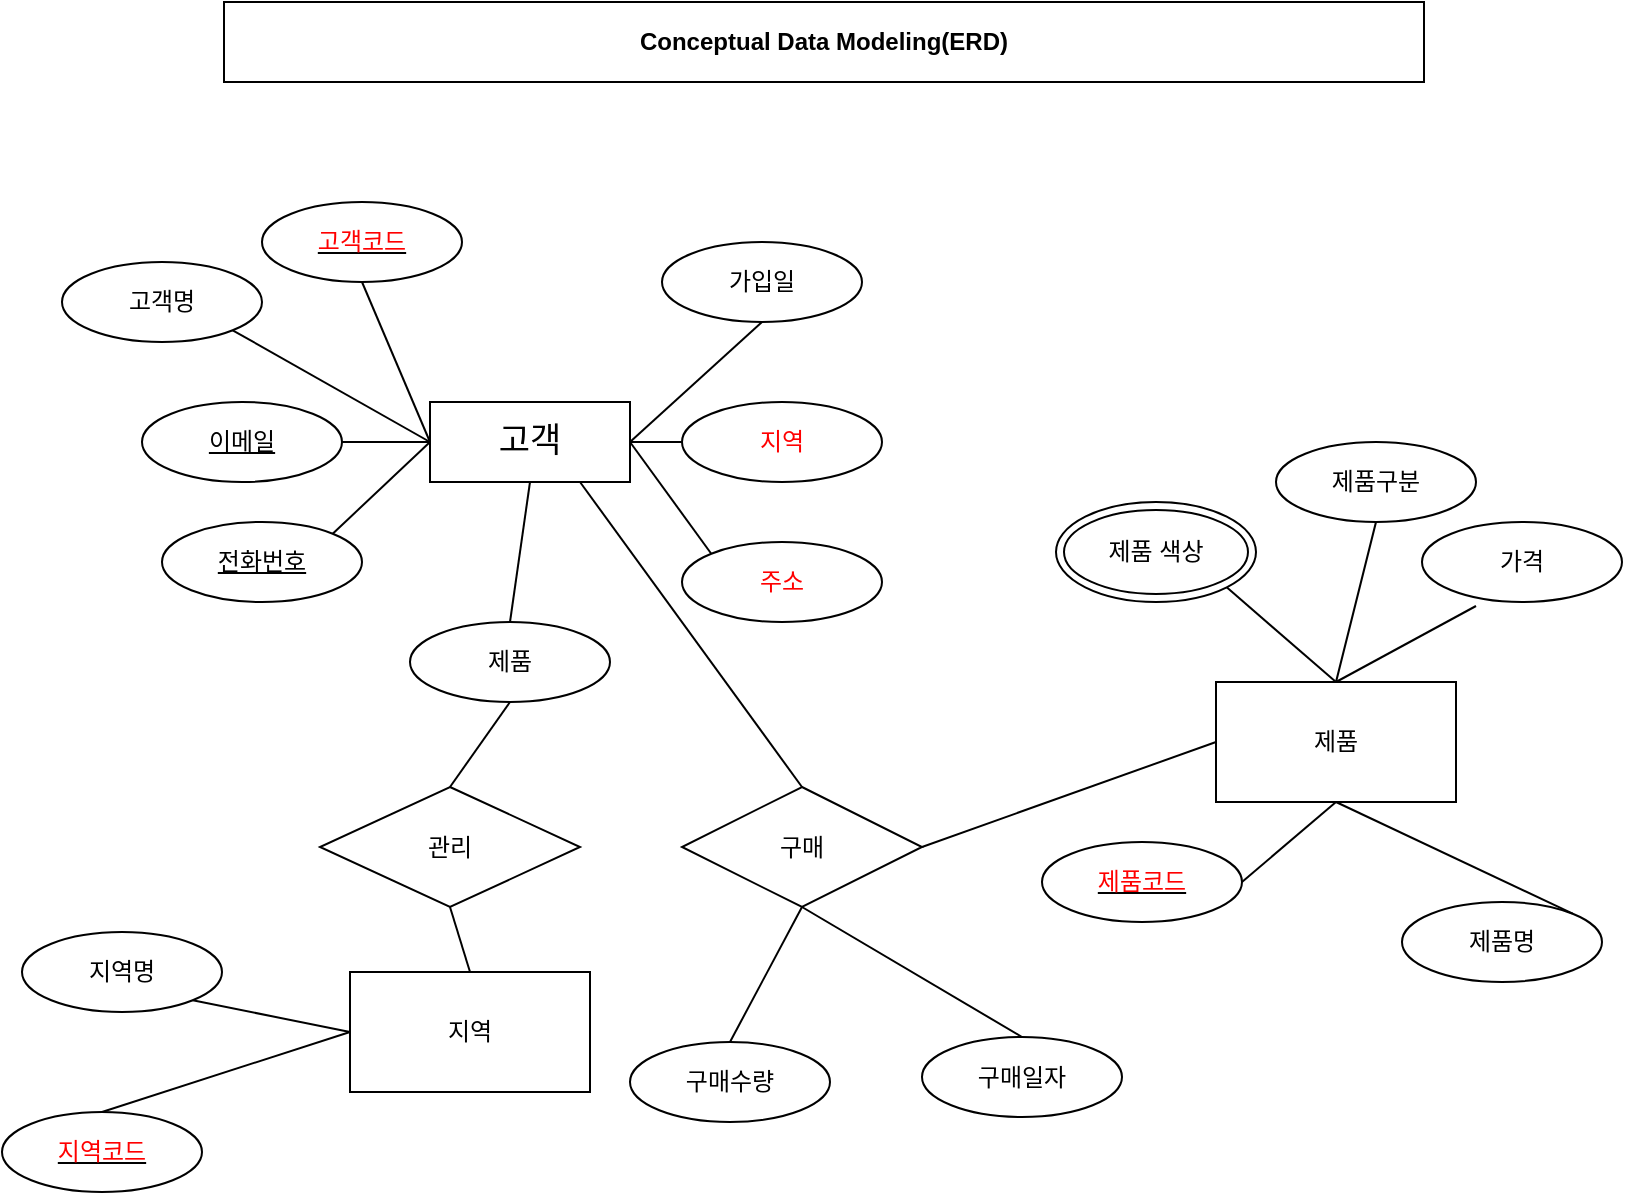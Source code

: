 <mxfile version="21.6.5" type="github">
  <diagram name="페이지-1" id="DJlJw3ba4W9c090EWL38">
    <mxGraphModel dx="1434" dy="790" grid="1" gridSize="10" guides="1" tooltips="1" connect="1" arrows="1" fold="1" page="1" pageScale="1" pageWidth="827" pageHeight="1169" math="0" shadow="0">
      <root>
        <mxCell id="0" />
        <mxCell id="1" parent="0" />
        <mxCell id="xmBi137M7VIic2m-wSm--1" value="고객" style="whiteSpace=wrap;html=1;align=center;fontSize=17;" parent="1" vertex="1">
          <mxGeometry x="223" y="260" width="100" height="40" as="geometry" />
        </mxCell>
        <mxCell id="xmBi137M7VIic2m-wSm--2" value="고객명" style="ellipse;whiteSpace=wrap;html=1;align=center;" parent="1" vertex="1">
          <mxGeometry x="39" y="190" width="100" height="40" as="geometry" />
        </mxCell>
        <mxCell id="xmBi137M7VIic2m-wSm--3" value="" style="endArrow=none;html=1;rounded=0;entryX=0;entryY=0.5;entryDx=0;entryDy=0;exitX=1;exitY=1;exitDx=0;exitDy=0;" parent="1" source="xmBi137M7VIic2m-wSm--2" target="xmBi137M7VIic2m-wSm--1" edge="1">
          <mxGeometry relative="1" as="geometry">
            <mxPoint x="223" y="220" as="sourcePoint" />
            <mxPoint x="349" y="220" as="targetPoint" />
          </mxGeometry>
        </mxCell>
        <mxCell id="xmBi137M7VIic2m-wSm--4" value="&lt;u&gt;전화번호&lt;/u&gt;" style="ellipse;whiteSpace=wrap;html=1;align=center;" parent="1" vertex="1">
          <mxGeometry x="89" y="320" width="100" height="40" as="geometry" />
        </mxCell>
        <mxCell id="xmBi137M7VIic2m-wSm--5" value="가입일" style="ellipse;whiteSpace=wrap;html=1;align=center;" parent="1" vertex="1">
          <mxGeometry x="339" y="180" width="100" height="40" as="geometry" />
        </mxCell>
        <mxCell id="xmBi137M7VIic2m-wSm--6" value="&lt;font color=&quot;#ff0000&quot;&gt;주소&lt;/font&gt;" style="ellipse;whiteSpace=wrap;html=1;align=center;" parent="1" vertex="1">
          <mxGeometry x="349" y="330" width="100" height="40" as="geometry" />
        </mxCell>
        <mxCell id="xmBi137M7VIic2m-wSm--7" value="&lt;u&gt;이메일&lt;/u&gt;" style="ellipse;whiteSpace=wrap;html=1;align=center;" parent="1" vertex="1">
          <mxGeometry x="79" y="260" width="100" height="40" as="geometry" />
        </mxCell>
        <mxCell id="xmBi137M7VIic2m-wSm--8" value="&lt;font color=&quot;#ff0000&quot;&gt;지역&lt;/font&gt;" style="ellipse;whiteSpace=wrap;html=1;align=center;" parent="1" vertex="1">
          <mxGeometry x="349" y="260" width="100" height="40" as="geometry" />
        </mxCell>
        <mxCell id="xmBi137M7VIic2m-wSm--9" value="" style="endArrow=none;html=1;rounded=0;entryX=0.5;entryY=1;entryDx=0;entryDy=0;exitX=1;exitY=0.5;exitDx=0;exitDy=0;" parent="1" source="xmBi137M7VIic2m-wSm--1" edge="1" target="xmBi137M7VIic2m-wSm--5">
          <mxGeometry relative="1" as="geometry">
            <mxPoint x="339" y="240" as="sourcePoint" />
            <mxPoint x="339" y="200" as="targetPoint" />
          </mxGeometry>
        </mxCell>
        <mxCell id="xmBi137M7VIic2m-wSm--10" value="" style="endArrow=none;html=1;rounded=0;entryX=0;entryY=0.5;entryDx=0;entryDy=0;exitX=1;exitY=0.5;exitDx=0;exitDy=0;" parent="1" source="xmBi137M7VIic2m-wSm--1" target="xmBi137M7VIic2m-wSm--8" edge="1">
          <mxGeometry relative="1" as="geometry">
            <mxPoint x="349" y="380" as="sourcePoint" />
            <mxPoint x="509" y="380" as="targetPoint" />
          </mxGeometry>
        </mxCell>
        <mxCell id="xmBi137M7VIic2m-wSm--11" value="" style="endArrow=none;html=1;rounded=0;entryX=0;entryY=0;entryDx=0;entryDy=0;exitX=1;exitY=0.5;exitDx=0;exitDy=0;" parent="1" source="xmBi137M7VIic2m-wSm--1" target="xmBi137M7VIic2m-wSm--6" edge="1">
          <mxGeometry relative="1" as="geometry">
            <mxPoint x="359" y="390" as="sourcePoint" />
            <mxPoint x="519" y="390" as="targetPoint" />
          </mxGeometry>
        </mxCell>
        <mxCell id="xmBi137M7VIic2m-wSm--12" value="" style="endArrow=none;html=1;rounded=0;entryX=1;entryY=0.5;entryDx=0;entryDy=0;exitX=0;exitY=0.5;exitDx=0;exitDy=0;" parent="1" source="xmBi137M7VIic2m-wSm--1" target="xmBi137M7VIic2m-wSm--7" edge="1">
          <mxGeometry relative="1" as="geometry">
            <mxPoint x="369" y="400" as="sourcePoint" />
            <mxPoint x="529" y="400" as="targetPoint" />
          </mxGeometry>
        </mxCell>
        <mxCell id="xmBi137M7VIic2m-wSm--13" value="" style="endArrow=none;html=1;rounded=0;entryX=1;entryY=0;entryDx=0;entryDy=0;exitX=0;exitY=0.5;exitDx=0;exitDy=0;" parent="1" source="xmBi137M7VIic2m-wSm--1" target="xmBi137M7VIic2m-wSm--4" edge="1">
          <mxGeometry relative="1" as="geometry">
            <mxPoint x="379" y="410" as="sourcePoint" />
            <mxPoint x="539" y="410" as="targetPoint" />
          </mxGeometry>
        </mxCell>
        <mxCell id="xmBi137M7VIic2m-wSm--15" value="&lt;u&gt;&lt;font color=&quot;#ff0000&quot;&gt;고객코드&lt;/font&gt;&lt;/u&gt;" style="ellipse;whiteSpace=wrap;html=1;align=center;" parent="1" vertex="1">
          <mxGeometry x="139" y="160" width="100" height="40" as="geometry" />
        </mxCell>
        <mxCell id="xmBi137M7VIic2m-wSm--16" value="" style="endArrow=none;html=1;rounded=0;entryX=0;entryY=0.5;entryDx=0;entryDy=0;exitX=0.5;exitY=1;exitDx=0;exitDy=0;" parent="1" source="xmBi137M7VIic2m-wSm--15" target="xmBi137M7VIic2m-wSm--1" edge="1">
          <mxGeometry relative="1" as="geometry">
            <mxPoint x="283" y="310" as="sourcePoint" />
            <mxPoint x="279" y="340" as="targetPoint" />
          </mxGeometry>
        </mxCell>
        <mxCell id="OG1qePGZED4VB9lqvmTR-2" value="제품" style="ellipse;whiteSpace=wrap;html=1;align=center;" vertex="1" parent="1">
          <mxGeometry x="213" y="370" width="100" height="40" as="geometry" />
        </mxCell>
        <mxCell id="OG1qePGZED4VB9lqvmTR-3" value="" style="endArrow=none;html=1;rounded=0;entryX=0.5;entryY=0;entryDx=0;entryDy=0;exitX=0.5;exitY=1;exitDx=0;exitDy=0;" edge="1" parent="1" source="xmBi137M7VIic2m-wSm--1" target="OG1qePGZED4VB9lqvmTR-2">
          <mxGeometry relative="1" as="geometry">
            <mxPoint x="233" y="310" as="sourcePoint" />
            <mxPoint x="184" y="336" as="targetPoint" />
          </mxGeometry>
        </mxCell>
        <mxCell id="OG1qePGZED4VB9lqvmTR-5" value="지역" style="rounded=0;whiteSpace=wrap;html=1;" vertex="1" parent="1">
          <mxGeometry x="183" y="545" width="120" height="60" as="geometry" />
        </mxCell>
        <mxCell id="OG1qePGZED4VB9lqvmTR-6" value="&lt;u&gt;&lt;font color=&quot;#ff0000&quot;&gt;지역코드&lt;/font&gt;&lt;/u&gt;" style="ellipse;whiteSpace=wrap;html=1;align=center;" vertex="1" parent="1">
          <mxGeometry x="9" y="615" width="100" height="40" as="geometry" />
        </mxCell>
        <mxCell id="OG1qePGZED4VB9lqvmTR-7" value="지역명" style="ellipse;whiteSpace=wrap;html=1;align=center;" vertex="1" parent="1">
          <mxGeometry x="19" y="525" width="100" height="40" as="geometry" />
        </mxCell>
        <mxCell id="OG1qePGZED4VB9lqvmTR-8" value="" style="endArrow=none;html=1;rounded=0;entryX=0.5;entryY=0;entryDx=0;entryDy=0;exitX=0;exitY=0.5;exitDx=0;exitDy=0;" edge="1" parent="1" source="OG1qePGZED4VB9lqvmTR-5" target="OG1qePGZED4VB9lqvmTR-6">
          <mxGeometry relative="1" as="geometry">
            <mxPoint x="203" y="385" as="sourcePoint" />
            <mxPoint x="154" y="411" as="targetPoint" />
          </mxGeometry>
        </mxCell>
        <mxCell id="OG1qePGZED4VB9lqvmTR-9" value="" style="endArrow=none;html=1;rounded=0;entryX=1;entryY=1;entryDx=0;entryDy=0;exitX=0;exitY=0.5;exitDx=0;exitDy=0;" edge="1" parent="1" source="OG1qePGZED4VB9lqvmTR-5" target="OG1qePGZED4VB9lqvmTR-7">
          <mxGeometry relative="1" as="geometry">
            <mxPoint x="213" y="395" as="sourcePoint" />
            <mxPoint x="164" y="421" as="targetPoint" />
          </mxGeometry>
        </mxCell>
        <mxCell id="OG1qePGZED4VB9lqvmTR-11" value="제품" style="rounded=0;whiteSpace=wrap;html=1;" vertex="1" parent="1">
          <mxGeometry x="616" y="400" width="120" height="60" as="geometry" />
        </mxCell>
        <mxCell id="OG1qePGZED4VB9lqvmTR-12" value="제품명" style="ellipse;whiteSpace=wrap;html=1;align=center;" vertex="1" parent="1">
          <mxGeometry x="709" y="510" width="100" height="40" as="geometry" />
        </mxCell>
        <mxCell id="OG1qePGZED4VB9lqvmTR-13" value="&lt;u&gt;&lt;font color=&quot;#ff0000&quot;&gt;제품코드&lt;/font&gt;&lt;/u&gt;" style="ellipse;whiteSpace=wrap;html=1;align=center;" vertex="1" parent="1">
          <mxGeometry x="529" y="480" width="100" height="40" as="geometry" />
        </mxCell>
        <mxCell id="OG1qePGZED4VB9lqvmTR-14" value="제품구분" style="ellipse;whiteSpace=wrap;html=1;align=center;" vertex="1" parent="1">
          <mxGeometry x="646" y="280" width="100" height="40" as="geometry" />
        </mxCell>
        <mxCell id="OG1qePGZED4VB9lqvmTR-15" value="제품 색상" style="ellipse;shape=doubleEllipse;whiteSpace=wrap;html=1;" vertex="1" parent="1">
          <mxGeometry x="536" y="310" width="100" height="50" as="geometry" />
        </mxCell>
        <mxCell id="OG1qePGZED4VB9lqvmTR-16" value="가격" style="ellipse;whiteSpace=wrap;html=1;align=center;" vertex="1" parent="1">
          <mxGeometry x="719" y="320" width="100" height="40" as="geometry" />
        </mxCell>
        <mxCell id="OG1qePGZED4VB9lqvmTR-17" value="" style="endArrow=none;html=1;rounded=0;entryX=1;entryY=1;entryDx=0;entryDy=0;exitX=0.5;exitY=0;exitDx=0;exitDy=0;" edge="1" parent="1" source="OG1qePGZED4VB9lqvmTR-11" target="OG1qePGZED4VB9lqvmTR-15">
          <mxGeometry relative="1" as="geometry">
            <mxPoint x="280" y="280" as="sourcePoint" />
            <mxPoint x="231" y="326" as="targetPoint" />
          </mxGeometry>
        </mxCell>
        <mxCell id="OG1qePGZED4VB9lqvmTR-18" value="" style="endArrow=none;html=1;rounded=0;entryX=1;entryY=0;entryDx=0;entryDy=0;exitX=0.5;exitY=1;exitDx=0;exitDy=0;" edge="1" parent="1" source="OG1qePGZED4VB9lqvmTR-11" target="OG1qePGZED4VB9lqvmTR-12">
          <mxGeometry relative="1" as="geometry">
            <mxPoint x="669" y="500" as="sourcePoint" />
            <mxPoint x="294" y="406" as="targetPoint" />
          </mxGeometry>
        </mxCell>
        <mxCell id="OG1qePGZED4VB9lqvmTR-19" value="" style="endArrow=none;html=1;rounded=0;exitX=0.27;exitY=1.05;exitDx=0;exitDy=0;entryX=0.5;entryY=0;entryDx=0;entryDy=0;exitPerimeter=0;" edge="1" parent="1" source="OG1qePGZED4VB9lqvmTR-16" target="OG1qePGZED4VB9lqvmTR-11">
          <mxGeometry relative="1" as="geometry">
            <mxPoint x="760.645" y="364.142" as="sourcePoint" />
            <mxPoint x="676" y="400" as="targetPoint" />
          </mxGeometry>
        </mxCell>
        <mxCell id="OG1qePGZED4VB9lqvmTR-20" value="" style="endArrow=none;html=1;rounded=0;exitX=0.5;exitY=1;exitDx=0;exitDy=0;" edge="1" parent="1">
          <mxGeometry relative="1" as="geometry">
            <mxPoint x="696" y="320" as="sourcePoint" />
            <mxPoint x="676" y="400" as="targetPoint" />
          </mxGeometry>
        </mxCell>
        <mxCell id="OG1qePGZED4VB9lqvmTR-21" value="" style="endArrow=none;html=1;rounded=0;entryX=1;entryY=0.5;entryDx=0;entryDy=0;exitX=0.5;exitY=1;exitDx=0;exitDy=0;" edge="1" parent="1" source="OG1qePGZED4VB9lqvmTR-11" target="OG1qePGZED4VB9lqvmTR-13">
          <mxGeometry relative="1" as="geometry">
            <mxPoint x="669" y="500" as="sourcePoint" />
            <mxPoint x="324" y="436" as="targetPoint" />
          </mxGeometry>
        </mxCell>
        <mxCell id="OG1qePGZED4VB9lqvmTR-23" value="관리" style="rhombus;whiteSpace=wrap;html=1;" vertex="1" parent="1">
          <mxGeometry x="168" y="452.5" width="130" height="60" as="geometry" />
        </mxCell>
        <mxCell id="OG1qePGZED4VB9lqvmTR-24" value="" style="endArrow=none;html=1;rounded=0;entryX=0.5;entryY=0;entryDx=0;entryDy=0;exitX=0.5;exitY=1;exitDx=0;exitDy=0;" edge="1" parent="1" source="OG1qePGZED4VB9lqvmTR-23" target="OG1qePGZED4VB9lqvmTR-5">
          <mxGeometry relative="1" as="geometry">
            <mxPoint x="233" y="460" as="sourcePoint" />
            <mxPoint x="233" y="305" as="targetPoint" />
          </mxGeometry>
        </mxCell>
        <mxCell id="OG1qePGZED4VB9lqvmTR-25" value="" style="endArrow=none;html=1;rounded=0;entryX=0.5;entryY=0;entryDx=0;entryDy=0;exitX=0.5;exitY=1;exitDx=0;exitDy=0;" edge="1" parent="1" source="OG1qePGZED4VB9lqvmTR-2" target="OG1qePGZED4VB9lqvmTR-23">
          <mxGeometry relative="1" as="geometry">
            <mxPoint x="293" y="320" as="sourcePoint" />
            <mxPoint x="283" y="390" as="targetPoint" />
          </mxGeometry>
        </mxCell>
        <mxCell id="OG1qePGZED4VB9lqvmTR-26" value="구매" style="shape=rhombus;perimeter=rhombusPerimeter;whiteSpace=wrap;html=1;align=center;" vertex="1" parent="1">
          <mxGeometry x="349" y="452.5" width="120" height="60" as="geometry" />
        </mxCell>
        <mxCell id="OG1qePGZED4VB9lqvmTR-27" value="" style="endArrow=none;html=1;rounded=0;entryX=0.5;entryY=0;entryDx=0;entryDy=0;exitX=0.75;exitY=1;exitDx=0;exitDy=0;" edge="1" parent="1" source="xmBi137M7VIic2m-wSm--1" target="OG1qePGZED4VB9lqvmTR-26">
          <mxGeometry relative="1" as="geometry">
            <mxPoint x="273" y="420" as="sourcePoint" />
            <mxPoint x="283" y="485" as="targetPoint" />
          </mxGeometry>
        </mxCell>
        <mxCell id="OG1qePGZED4VB9lqvmTR-28" value="" style="endArrow=none;html=1;rounded=0;entryX=0;entryY=0.5;entryDx=0;entryDy=0;exitX=1;exitY=0.5;exitDx=0;exitDy=0;" edge="1" parent="1" source="OG1qePGZED4VB9lqvmTR-26" target="OG1qePGZED4VB9lqvmTR-11">
          <mxGeometry relative="1" as="geometry">
            <mxPoint x="283" y="430" as="sourcePoint" />
            <mxPoint x="293" y="495" as="targetPoint" />
          </mxGeometry>
        </mxCell>
        <mxCell id="OG1qePGZED4VB9lqvmTR-29" value="구매수량" style="ellipse;whiteSpace=wrap;html=1;align=center;" vertex="1" parent="1">
          <mxGeometry x="323" y="580" width="100" height="40" as="geometry" />
        </mxCell>
        <mxCell id="OG1qePGZED4VB9lqvmTR-30" value="구매일자" style="ellipse;whiteSpace=wrap;html=1;align=center;" vertex="1" parent="1">
          <mxGeometry x="469" y="577.5" width="100" height="40" as="geometry" />
        </mxCell>
        <mxCell id="OG1qePGZED4VB9lqvmTR-31" value="" style="endArrow=none;html=1;rounded=0;entryX=0.5;entryY=0;entryDx=0;entryDy=0;exitX=0.5;exitY=1;exitDx=0;exitDy=0;" edge="1" parent="1" source="OG1qePGZED4VB9lqvmTR-26" target="OG1qePGZED4VB9lqvmTR-30">
          <mxGeometry relative="1" as="geometry">
            <mxPoint x="273" y="420" as="sourcePoint" />
            <mxPoint x="243" y="463" as="targetPoint" />
          </mxGeometry>
        </mxCell>
        <mxCell id="OG1qePGZED4VB9lqvmTR-32" value="" style="endArrow=none;html=1;rounded=0;entryX=0.5;entryY=0;entryDx=0;entryDy=0;exitX=0.5;exitY=1;exitDx=0;exitDy=0;" edge="1" parent="1" source="OG1qePGZED4VB9lqvmTR-26" target="OG1qePGZED4VB9lqvmTR-29">
          <mxGeometry relative="1" as="geometry">
            <mxPoint x="283" y="430" as="sourcePoint" />
            <mxPoint x="253" y="473" as="targetPoint" />
          </mxGeometry>
        </mxCell>
        <mxCell id="OG1qePGZED4VB9lqvmTR-33" value="&lt;b&gt;Conceptual Data Modeling(ERD)&lt;/b&gt;" style="whiteSpace=wrap;html=1;align=center;" vertex="1" parent="1">
          <mxGeometry x="120" y="60" width="600" height="40" as="geometry" />
        </mxCell>
      </root>
    </mxGraphModel>
  </diagram>
</mxfile>
